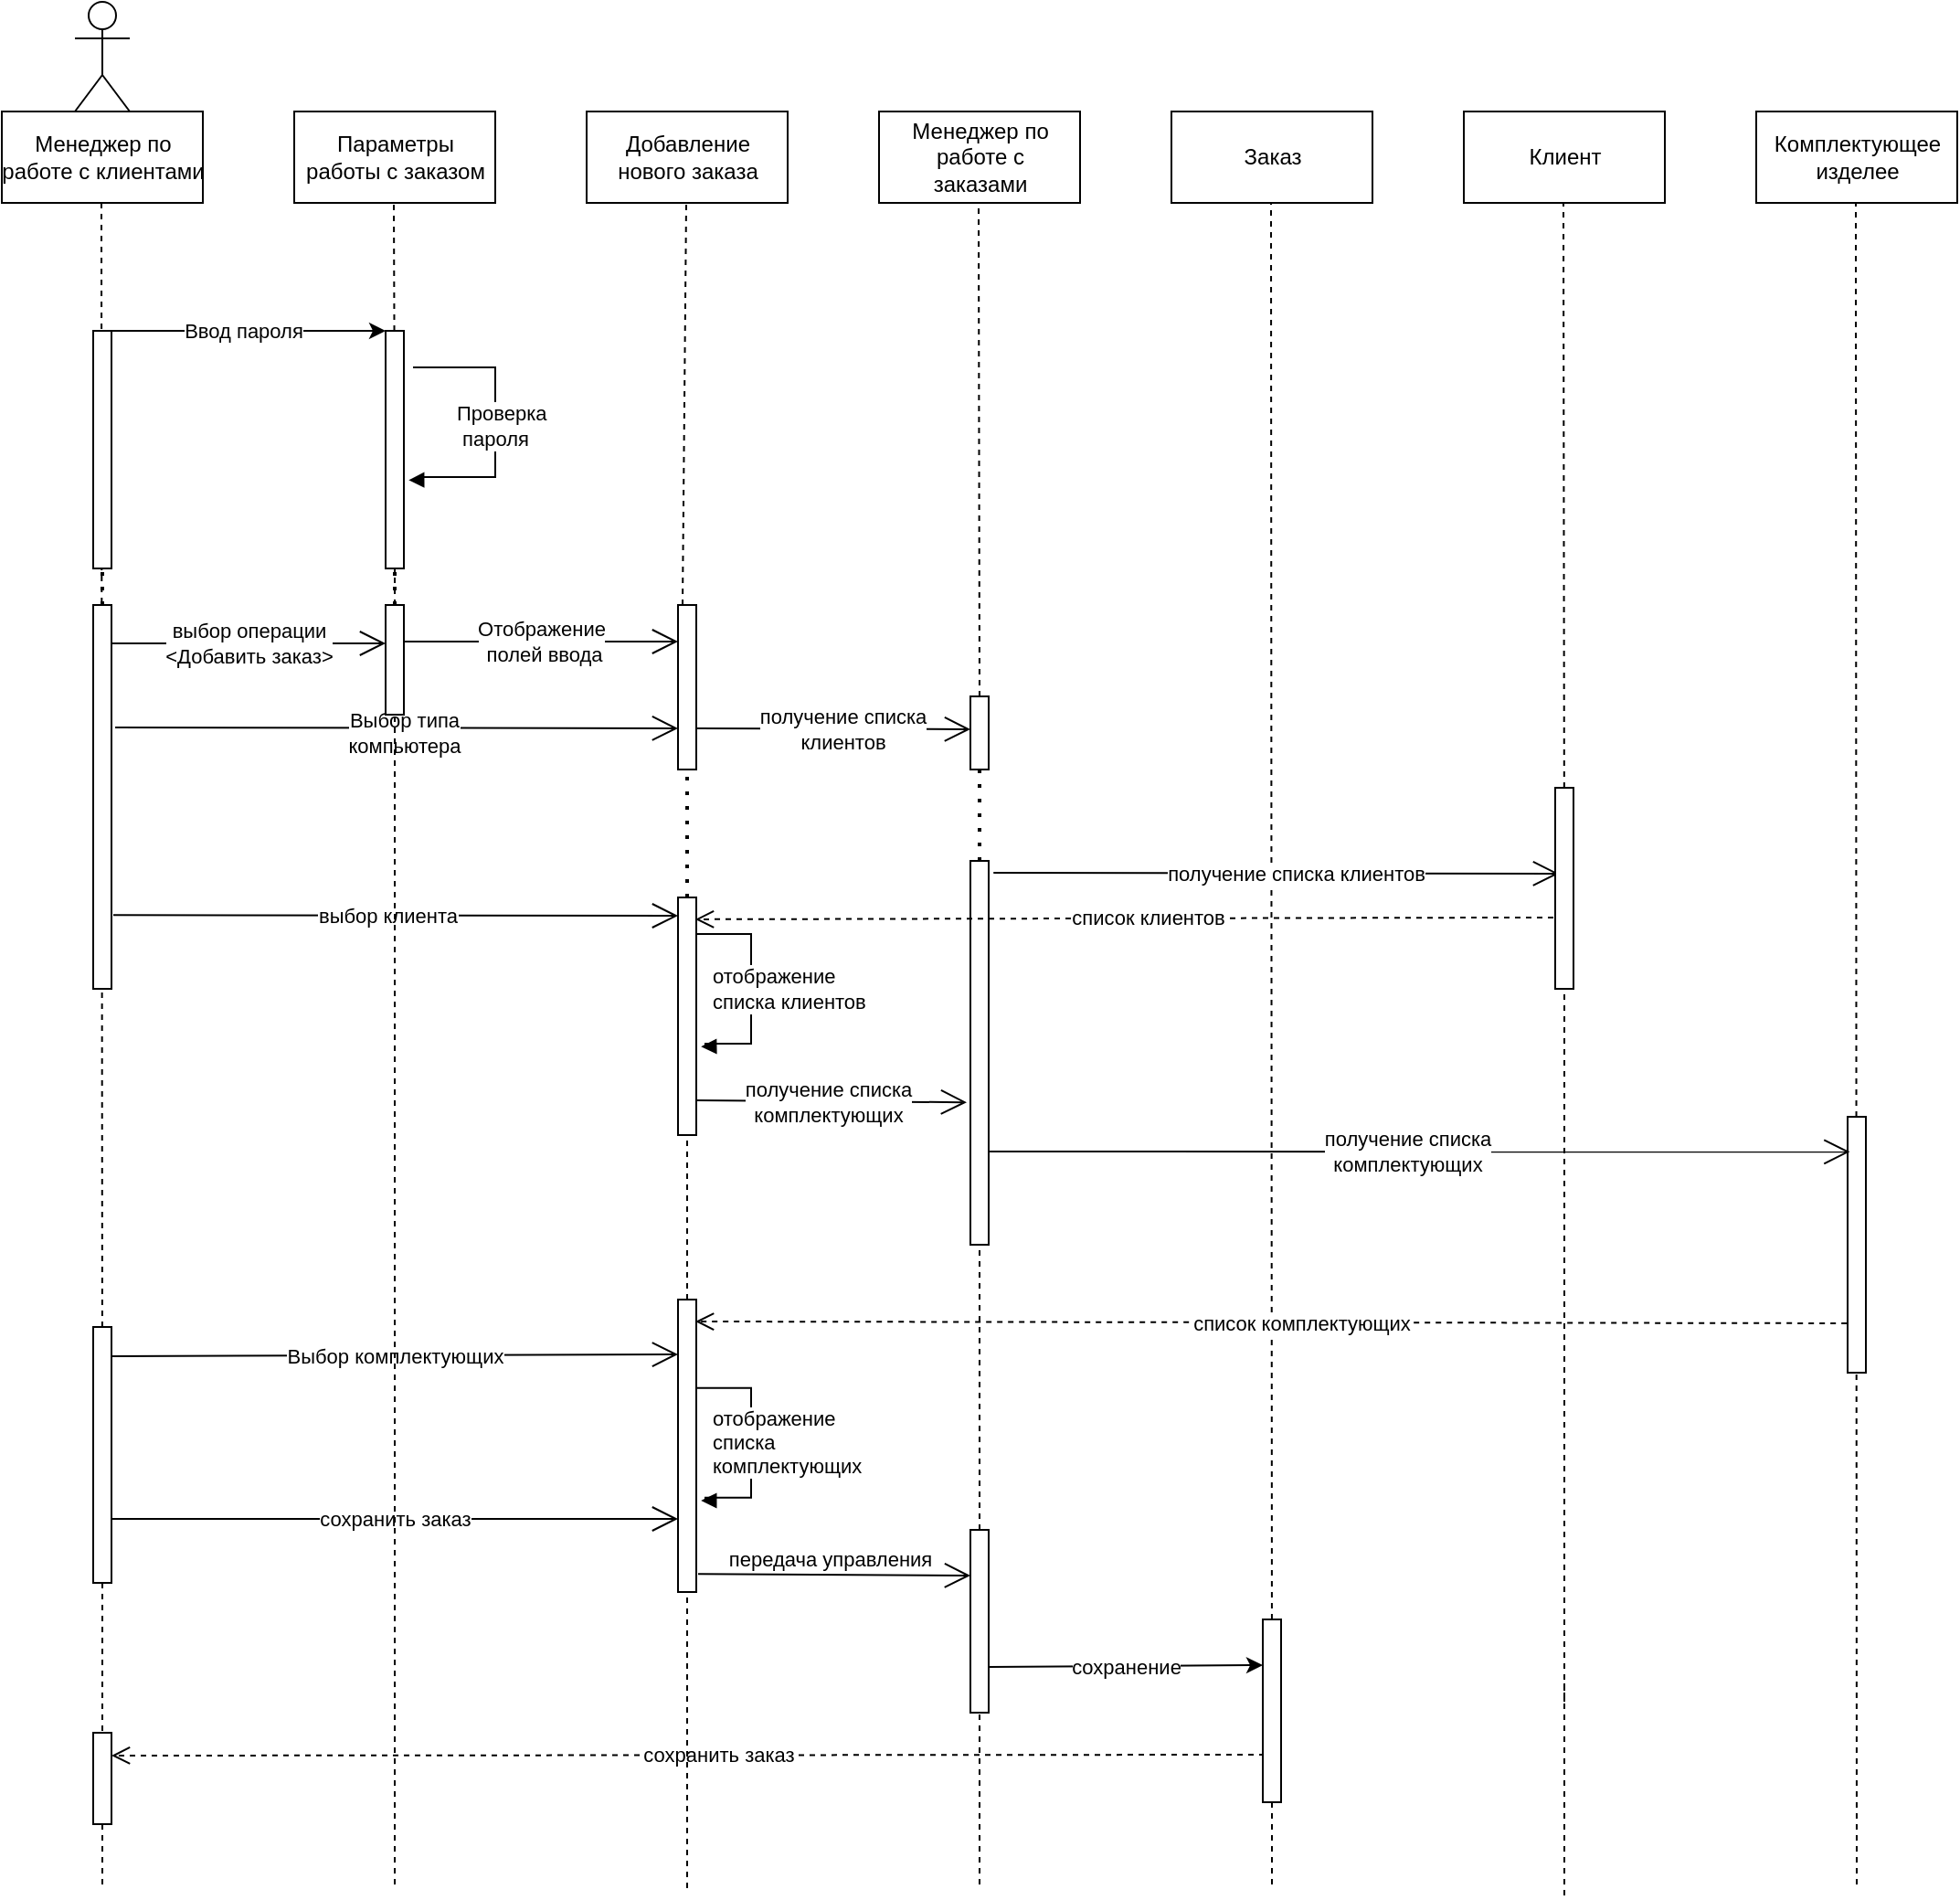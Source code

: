 <mxfile version="20.7.4" type="device"><diagram id="n3efhSJFvMKj9L9KV-4z" name="Страница 1"><mxGraphModel dx="1050" dy="577" grid="1" gridSize="10" guides="1" tooltips="1" connect="1" arrows="1" fold="1" page="1" pageScale="1" pageWidth="827" pageHeight="1169" math="0" shadow="0"><root><mxCell id="0"/><mxCell id="1" parent="0"/><mxCell id="Kjjj4HctwoxJLcuya42_-2" value="" style="shape=umlActor;verticalLabelPosition=bottom;verticalAlign=top;html=1;" parent="1" vertex="1"><mxGeometry x="110" y="130" width="30" height="60" as="geometry"/></mxCell><mxCell id="Kjjj4HctwoxJLcuya42_-3" value="Менеджер по &lt;br&gt;работе с клиентами" style="html=1;" parent="1" vertex="1"><mxGeometry x="70" y="190" width="110" height="50" as="geometry"/></mxCell><mxCell id="Kjjj4HctwoxJLcuya42_-4" value="Параметры &lt;br&gt;работы&amp;nbsp;с заказом" style="html=1;" parent="1" vertex="1"><mxGeometry x="230" y="190" width="110" height="50" as="geometry"/></mxCell><mxCell id="Kjjj4HctwoxJLcuya42_-6" value="Добавление &lt;br&gt;нового заказа" style="html=1;" parent="1" vertex="1"><mxGeometry x="390" y="190" width="110" height="50" as="geometry"/></mxCell><mxCell id="Kjjj4HctwoxJLcuya42_-7" value="Менеджер по &lt;br&gt;работе с &lt;br&gt;заказами" style="html=1;" parent="1" vertex="1"><mxGeometry x="550" y="190" width="110" height="50" as="geometry"/></mxCell><mxCell id="Kjjj4HctwoxJLcuya42_-8" value="Комплектующее&lt;br&gt;изделее" style="html=1;" parent="1" vertex="1"><mxGeometry x="1030" y="190" width="110" height="50" as="geometry"/></mxCell><mxCell id="Kjjj4HctwoxJLcuya42_-9" value="Клиент" style="html=1;" parent="1" vertex="1"><mxGeometry x="870" y="190" width="110" height="50" as="geometry"/></mxCell><mxCell id="Kjjj4HctwoxJLcuya42_-10" value="Заказ" style="html=1;" parent="1" vertex="1"><mxGeometry x="710" y="190" width="110" height="50" as="geometry"/></mxCell><mxCell id="Kjjj4HctwoxJLcuya42_-11" value="" style="endArrow=none;dashed=1;html=1;rounded=0;startArrow=none;" parent="1" edge="1" source="cR_k9mBB_uUn4YNNpBVw-106"><mxGeometry width="50" height="50" relative="1" as="geometry"><mxPoint x="125" y="1160" as="sourcePoint"/><mxPoint x="124.5" y="240" as="targetPoint"/></mxGeometry></mxCell><mxCell id="Kjjj4HctwoxJLcuya42_-12" value="" style="endArrow=none;dashed=1;html=1;rounded=0;startArrow=none;" parent="1" source="cR_k9mBB_uUn4YNNpBVw-80" edge="1"><mxGeometry width="50" height="50" relative="1" as="geometry"><mxPoint x="285" y="1160" as="sourcePoint"/><mxPoint x="284.5" y="240" as="targetPoint"/></mxGeometry></mxCell><mxCell id="Kjjj4HctwoxJLcuya42_-13" value="" style="endArrow=none;dashed=1;html=1;rounded=0;startArrow=none;exitX=0.25;exitY=0;exitDx=0;exitDy=0;" parent="1" source="cR_k9mBB_uUn4YNNpBVw-85" edge="1"><mxGeometry width="50" height="50" relative="1" as="geometry"><mxPoint x="444.904" y="430" as="sourcePoint"/><mxPoint x="444.5" y="240" as="targetPoint"/></mxGeometry></mxCell><mxCell id="Kjjj4HctwoxJLcuya42_-14" value="" style="endArrow=none;dashed=1;html=1;rounded=0;startArrow=none;exitX=0.5;exitY=0;exitDx=0;exitDy=0;" parent="1" source="cR_k9mBB_uUn4YNNpBVw-90" edge="1"><mxGeometry width="50" height="50" relative="1" as="geometry"><mxPoint x="604.956" y="500" as="sourcePoint"/><mxPoint x="604.5" y="240" as="targetPoint"/></mxGeometry></mxCell><mxCell id="Kjjj4HctwoxJLcuya42_-15" value="" style="endArrow=none;dashed=1;html=1;rounded=0;startArrow=none;" parent="1" source="ddAwjTjZbE9qTBh4ChF9-7" edge="1"><mxGeometry width="50" height="50" relative="1" as="geometry"><mxPoint x="765" y="1160" as="sourcePoint"/><mxPoint x="764.5" y="240" as="targetPoint"/></mxGeometry></mxCell><mxCell id="Kjjj4HctwoxJLcuya42_-16" value="" style="endArrow=none;dashed=1;html=1;rounded=0;startArrow=none;" parent="1" source="cR_k9mBB_uUn4YNNpBVw-97" edge="1"><mxGeometry width="50" height="50" relative="1" as="geometry"><mxPoint x="925" y="1166" as="sourcePoint"/><mxPoint x="924.5" y="240" as="targetPoint"/></mxGeometry></mxCell><mxCell id="XwZzu9197_DpR5d1Z3Vu-1" value="" style="endArrow=none;dashed=1;html=1;rounded=0;" parent="1" edge="1"><mxGeometry width="50" height="50" relative="1" as="geometry"><mxPoint x="1085" y="1160" as="sourcePoint"/><mxPoint x="1084.5" y="240" as="targetPoint"/></mxGeometry></mxCell><mxCell id="XwZzu9197_DpR5d1Z3Vu-19" value="" style="endArrow=none;dashed=1;html=1;rounded=0;startArrow=none;" parent="1" source="cR_k9mBB_uUn4YNNpBVw-111" edge="1"><mxGeometry width="50" height="50" relative="1" as="geometry"><mxPoint x="605" y="1160" as="sourcePoint"/><mxPoint x="605" y="810" as="targetPoint"/></mxGeometry></mxCell><mxCell id="XwZzu9197_DpR5d1Z3Vu-25" value="" style="endArrow=none;dashed=1;html=1;rounded=0;startArrow=none;" parent="1" source="cR_k9mBB_uUn4YNNpBVw-105" edge="1"><mxGeometry width="50" height="50" relative="1" as="geometry"><mxPoint x="445" y="1162" as="sourcePoint"/><mxPoint x="445" y="730" as="targetPoint"/></mxGeometry></mxCell><mxCell id="cR_k9mBB_uUn4YNNpBVw-77" value="" style="whiteSpace=wrap;html=1;" parent="1" vertex="1"><mxGeometry x="120" y="310" width="10" height="130" as="geometry"/></mxCell><mxCell id="cR_k9mBB_uUn4YNNpBVw-78" value="" style="endArrow=none;dashed=1;html=1;dashPattern=1 3;strokeWidth=2;startArrow=none;rounded=0;" parent="1" source="cR_k9mBB_uUn4YNNpBVw-83" target="cR_k9mBB_uUn4YNNpBVw-77" edge="1"><mxGeometry width="50" height="50" relative="1" as="geometry"><mxPoint x="124.84" y="1302" as="sourcePoint"/><mxPoint x="124.5" y="290" as="targetPoint"/></mxGeometry></mxCell><mxCell id="cR_k9mBB_uUn4YNNpBVw-79" value="Ввод пароля" style="endArrow=classic;html=1;entryX=0;entryY=0;entryDx=0;entryDy=0;exitX=1;exitY=0;exitDx=0;exitDy=0;rounded=0;" parent="1" source="cR_k9mBB_uUn4YNNpBVw-77" target="cR_k9mBB_uUn4YNNpBVw-80" edge="1"><mxGeometry x="-0.04" width="50" height="50" relative="1" as="geometry"><mxPoint x="140" y="310" as="sourcePoint"/><mxPoint x="250" y="320" as="targetPoint"/><mxPoint as="offset"/></mxGeometry></mxCell><mxCell id="cR_k9mBB_uUn4YNNpBVw-81" value="" style="endArrow=none;dashed=1;html=1;dashPattern=1 3;strokeWidth=2;startArrow=none;rounded=0;" parent="1" source="cR_k9mBB_uUn4YNNpBVw-88" target="cR_k9mBB_uUn4YNNpBVw-80" edge="1"><mxGeometry width="50" height="50" relative="1" as="geometry"><mxPoint x="259.84" y="1302" as="sourcePoint"/><mxPoint x="259.5" y="290" as="targetPoint"/></mxGeometry></mxCell><mxCell id="cR_k9mBB_uUn4YNNpBVw-82" value="Проверка&amp;nbsp;&lt;br&gt;&amp;nbsp;пароля" style="edgeStyle=orthogonalEdgeStyle;html=1;align=left;spacingLeft=2;endArrow=block;entryX=1.262;entryY=0.628;entryDx=0;entryDy=0;entryPerimeter=0;rounded=0;exitX=1.5;exitY=0.154;exitDx=0;exitDy=0;exitPerimeter=0;" parent="1" source="cR_k9mBB_uUn4YNNpBVw-80" target="cR_k9mBB_uUn4YNNpBVw-80" edge="1"><mxGeometry x="0.009" y="-25" relative="1" as="geometry"><mxPoint x="265" y="330" as="sourcePoint"/><Array as="points"><mxPoint x="340" y="330"/><mxPoint x="340" y="390"/><mxPoint x="300" y="390"/><mxPoint x="300" y="392"/></Array><mxPoint x="270" y="350" as="targetPoint"/><mxPoint as="offset"/></mxGeometry></mxCell><mxCell id="cR_k9mBB_uUn4YNNpBVw-83" value="" style="whiteSpace=wrap;html=1;" parent="1" vertex="1"><mxGeometry x="120" y="460" width="10" height="210" as="geometry"/></mxCell><mxCell id="cR_k9mBB_uUn4YNNpBVw-85" value="" style="whiteSpace=wrap;html=1;" parent="1" vertex="1"><mxGeometry x="440" y="460" width="10" height="90" as="geometry"/></mxCell><mxCell id="cR_k9mBB_uUn4YNNpBVw-86" value="" style="endArrow=none;dashed=1;html=1;dashPattern=1 3;strokeWidth=2;startArrow=none;rounded=0;" parent="1" source="cR_k9mBB_uUn4YNNpBVw-93" target="cR_k9mBB_uUn4YNNpBVw-85" edge="1"><mxGeometry width="50" height="50" relative="1" as="geometry"><mxPoint x="399.84" y="1302" as="sourcePoint"/><mxPoint x="399.5" y="290" as="targetPoint"/></mxGeometry></mxCell><mxCell id="cR_k9mBB_uUn4YNNpBVw-89" value="Выбор типа&lt;br/&gt;компьютера " style="endArrow=open;endFill=1;endSize=12;html=1;entryX=0;entryY=0.75;entryDx=0;entryDy=0;rounded=0;" parent="1" target="cR_k9mBB_uUn4YNNpBVw-85" edge="1"><mxGeometry x="0.026" y="-3" width="160" relative="1" as="geometry"><mxPoint x="132" y="527" as="sourcePoint"/><mxPoint x="290" y="530" as="targetPoint"/><mxPoint as="offset"/></mxGeometry></mxCell><mxCell id="cR_k9mBB_uUn4YNNpBVw-90" value="" style="whiteSpace=wrap;html=1;" parent="1" vertex="1"><mxGeometry x="600" y="510" width="10" height="40" as="geometry"/></mxCell><mxCell id="cR_k9mBB_uUn4YNNpBVw-91" value="" style="endArrow=none;dashed=1;html=1;dashPattern=1 3;strokeWidth=2;startArrow=none;rounded=0;" parent="1" source="cR_k9mBB_uUn4YNNpBVw-96" target="cR_k9mBB_uUn4YNNpBVw-90" edge="1"><mxGeometry width="50" height="50" relative="1" as="geometry"><mxPoint x="539.84" y="1302" as="sourcePoint"/><mxPoint x="539.995" y="290" as="targetPoint"/></mxGeometry></mxCell><mxCell id="cR_k9mBB_uUn4YNNpBVw-92" value="получение списка &lt;br&gt;клиентов" style="endArrow=open;endFill=1;endSize=12;html=1;rounded=0;exitX=1;exitY=0.75;exitDx=0;exitDy=0;" parent="1" source="cR_k9mBB_uUn4YNNpBVw-85" edge="1"><mxGeometry x="0.071" width="160" relative="1" as="geometry"><mxPoint x="395" y="550" as="sourcePoint"/><mxPoint x="600" y="528" as="targetPoint"/><mxPoint as="offset"/></mxGeometry></mxCell><mxCell id="cR_k9mBB_uUn4YNNpBVw-93" value="" style="whiteSpace=wrap;html=1;" parent="1" vertex="1"><mxGeometry x="440" y="620" width="10" height="130" as="geometry"/></mxCell><mxCell id="cR_k9mBB_uUn4YNNpBVw-94" value="выбор клиента" style="endArrow=open;endFill=1;endSize=12;html=1;entryX=0;entryY=0.077;entryDx=0;entryDy=0;rounded=0;entryPerimeter=0;" parent="1" target="cR_k9mBB_uUn4YNNpBVw-93" edge="1"><mxGeometry x="-0.027" width="160" relative="1" as="geometry"><mxPoint x="131" y="629.66" as="sourcePoint"/><mxPoint x="394" y="630.16" as="targetPoint"/><mxPoint as="offset"/></mxGeometry></mxCell><mxCell id="cR_k9mBB_uUn4YNNpBVw-95" value="отображение &lt;br&gt;списка клиентов" style="edgeStyle=orthogonalEdgeStyle;html=1;align=left;spacingLeft=2;endArrow=block;entryX=1.262;entryY=0.628;entryDx=0;entryDy=0;entryPerimeter=0;rounded=0;" parent="1" edge="1"><mxGeometry x="0.009" y="-25" relative="1" as="geometry"><mxPoint x="450" y="640" as="sourcePoint"/><Array as="points"><mxPoint x="480" y="640"/><mxPoint x="480" y="700"/><mxPoint x="455" y="700"/><mxPoint x="455" y="702"/></Array><mxPoint x="452.62" y="701.64" as="targetPoint"/><mxPoint as="offset"/></mxGeometry></mxCell><mxCell id="cR_k9mBB_uUn4YNNpBVw-96" value="" style="whiteSpace=wrap;html=1;" parent="1" vertex="1"><mxGeometry x="600" y="600" width="10" height="210" as="geometry"/></mxCell><mxCell id="cR_k9mBB_uUn4YNNpBVw-99" value="получение списка клиентов" style="endArrow=open;endFill=1;endSize=12;html=1;entryX=0.2;entryY=0.427;entryDx=0;entryDy=0;exitX=1.262;exitY=0.031;exitDx=0;exitDy=0;exitPerimeter=0;rounded=0;entryPerimeter=0;" parent="1" source="cR_k9mBB_uUn4YNNpBVw-96" target="cR_k9mBB_uUn4YNNpBVw-97" edge="1"><mxGeometry x="0.071" width="160" relative="1" as="geometry"><mxPoint x="675" y="564.66" as="sourcePoint"/><mxPoint x="815" y="564.66" as="targetPoint"/><mxPoint as="offset"/></mxGeometry></mxCell><mxCell id="cR_k9mBB_uUn4YNNpBVw-100" value="список клиентов" style="html=1;verticalAlign=bottom;endArrow=open;dashed=1;endSize=8;entryX=0.948;entryY=0.092;entryDx=0;entryDy=0;entryPerimeter=0;rounded=0;exitX=-0.1;exitY=0.645;exitDx=0;exitDy=0;exitPerimeter=0;" parent="1" source="cR_k9mBB_uUn4YNNpBVw-97" target="cR_k9mBB_uUn4YNNpBVw-93" edge="1"><mxGeometry x="-0.052" y="9" relative="1" as="geometry"><mxPoint x="815" y="620" as="sourcePoint"/><mxPoint x="735" y="620" as="targetPoint"/><mxPoint as="offset"/></mxGeometry></mxCell><mxCell id="cR_k9mBB_uUn4YNNpBVw-101" value="получение списка &lt;br&gt;комплектующих" style="endArrow=open;endFill=1;endSize=12;html=1;entryX=-0.2;entryY=0.629;entryDx=0;entryDy=0;rounded=0;entryPerimeter=0;" parent="1" target="cR_k9mBB_uUn4YNNpBVw-96" edge="1"><mxGeometry x="-0.027" width="160" relative="1" as="geometry"><mxPoint x="450" y="731" as="sourcePoint"/><mxPoint x="575" y="730.5" as="targetPoint"/><mxPoint as="offset"/></mxGeometry></mxCell><mxCell id="cR_k9mBB_uUn4YNNpBVw-102" value="" style="whiteSpace=wrap;html=1;" parent="1" vertex="1"><mxGeometry x="1080" y="740" width="10" height="140" as="geometry"/></mxCell><mxCell id="cR_k9mBB_uUn4YNNpBVw-103" value="получение списка &lt;br&gt;комплектующих" style="endArrow=open;endFill=1;endSize=12;html=1;entryX=0.124;entryY=0.137;entryDx=0;entryDy=0;entryPerimeter=0;rounded=0;" parent="1" target="cR_k9mBB_uUn4YNNpBVw-102" edge="1"><mxGeometry x="-0.027" width="160" relative="1" as="geometry"><mxPoint x="610" y="759" as="sourcePoint"/><mxPoint x="670" y="760" as="targetPoint"/><mxPoint as="offset"/></mxGeometry></mxCell><mxCell id="cR_k9mBB_uUn4YNNpBVw-104" value="сохранить заказ" style="html=1;verticalAlign=bottom;endArrow=open;dashed=1;endSize=8;entryX=1;entryY=0.25;entryDx=0;entryDy=0;rounded=0;exitX=0;exitY=0.75;exitDx=0;exitDy=0;" parent="1" edge="1" target="ddAwjTjZbE9qTBh4ChF9-10"><mxGeometry x="-0.052" y="9" relative="1" as="geometry"><mxPoint x="761.0" y="1089" as="sourcePoint"/><mxPoint x="131" y="1094" as="targetPoint"/><mxPoint as="offset"/></mxGeometry></mxCell><mxCell id="cR_k9mBB_uUn4YNNpBVw-107" value="" style="endArrow=none;dashed=1;html=1;dashPattern=1 3;strokeWidth=2;rounded=0;" parent="1" target="cR_k9mBB_uUn4YNNpBVw-106" edge="1"><mxGeometry width="50" height="50" relative="1" as="geometry"><mxPoint x="124.84" y="862" as="sourcePoint"/><mxPoint x="124.977" y="230" as="targetPoint"/></mxGeometry></mxCell><mxCell id="cR_k9mBB_uUn4YNNpBVw-108" value="Выбор комплектующих" style="endArrow=open;endFill=1;endSize=12;html=1;entryX=0;entryY=0.35;entryDx=0;entryDy=0;entryPerimeter=0;rounded=0;" parent="1" edge="1"><mxGeometry width="160" relative="1" as="geometry"><mxPoint x="130" y="871" as="sourcePoint"/><mxPoint x="440" y="870" as="targetPoint"/></mxGeometry></mxCell><mxCell id="cR_k9mBB_uUn4YNNpBVw-109" value="сохранить заказ" style="endArrow=open;endFill=1;endSize=12;html=1;rounded=0;exitX=1;exitY=0.75;exitDx=0;exitDy=0;entryX=0;entryY=0.75;entryDx=0;entryDy=0;" parent="1" source="cR_k9mBB_uUn4YNNpBVw-106" edge="1" target="cR_k9mBB_uUn4YNNpBVw-105"><mxGeometry width="160" relative="1" as="geometry"><mxPoint x="130" y="920.5" as="sourcePoint"/><mxPoint x="445" y="960" as="targetPoint"/></mxGeometry></mxCell><mxCell id="cR_k9mBB_uUn4YNNpBVw-110" value="отображение &lt;br&gt;списка &lt;br&gt;комплектующих" style="edgeStyle=orthogonalEdgeStyle;html=1;align=left;spacingLeft=2;endArrow=block;entryX=1.262;entryY=0.628;entryDx=0;entryDy=0;entryPerimeter=0;rounded=0;" parent="1" edge="1"><mxGeometry x="0.009" y="-25" relative="1" as="geometry"><mxPoint x="450" y="888.36" as="sourcePoint"/><Array as="points"><mxPoint x="480" y="888.36"/><mxPoint x="480" y="948.36"/><mxPoint x="455" y="948.36"/><mxPoint x="455" y="950.36"/></Array><mxPoint x="452.62" y="950.0" as="targetPoint"/><mxPoint as="offset"/></mxGeometry></mxCell><mxCell id="cR_k9mBB_uUn4YNNpBVw-113" value="сохранение" style="endArrow=classic;html=1;exitX=1;exitY=0.75;exitDx=0;exitDy=0;rounded=0;entryX=0;entryY=0.25;entryDx=0;entryDy=0;" parent="1" source="cR_k9mBB_uUn4YNNpBVw-111" edge="1" target="ddAwjTjZbE9qTBh4ChF9-7"><mxGeometry width="50" height="50" relative="1" as="geometry"><mxPoint x="685" y="1044.5" as="sourcePoint"/><mxPoint x="760" y="1035" as="targetPoint"/></mxGeometry></mxCell><mxCell id="cR_k9mBB_uUn4YNNpBVw-114" value="передача управления" style="endArrow=open;endFill=1;endSize=12;html=1;rounded=0;exitX=1.1;exitY=0.938;exitDx=0;exitDy=0;exitPerimeter=0;entryX=0;entryY=0.25;entryDx=0;entryDy=0;" parent="1" source="cR_k9mBB_uUn4YNNpBVw-105" target="cR_k9mBB_uUn4YNNpBVw-111" edge="1"><mxGeometry x="-0.037" y="9" width="160" relative="1" as="geometry"><mxPoint x="450" y="1000.88" as="sourcePoint"/><mxPoint x="760" y="980" as="targetPoint"/><mxPoint as="offset"/></mxGeometry></mxCell><mxCell id="cR_k9mBB_uUn4YNNpBVw-80" value="" style="whiteSpace=wrap;html=1;" parent="1" vertex="1"><mxGeometry x="280" y="310" width="10" height="130" as="geometry"/></mxCell><mxCell id="cR_k9mBB_uUn4YNNpBVw-115" value="" style="endArrow=none;dashed=1;html=1;rounded=0;startArrow=none;" parent="1" source="cR_k9mBB_uUn4YNNpBVw-88" target="cR_k9mBB_uUn4YNNpBVw-80" edge="1"><mxGeometry width="50" height="50" relative="1" as="geometry"><mxPoint x="285" y="1160" as="sourcePoint"/><mxPoint x="284.5" y="240" as="targetPoint"/></mxGeometry></mxCell><mxCell id="cR_k9mBB_uUn4YNNpBVw-88" value="" style="whiteSpace=wrap;html=1;" parent="1" vertex="1"><mxGeometry x="280" y="460" width="10" height="60" as="geometry"/></mxCell><mxCell id="cR_k9mBB_uUn4YNNpBVw-116" value="" style="endArrow=none;dashed=1;html=1;rounded=0;" parent="1" target="cR_k9mBB_uUn4YNNpBVw-88" edge="1"><mxGeometry width="50" height="50" relative="1" as="geometry"><mxPoint x="285" y="1160" as="sourcePoint"/><mxPoint x="285" y="440" as="targetPoint"/></mxGeometry></mxCell><mxCell id="cR_k9mBB_uUn4YNNpBVw-97" value="" style="whiteSpace=wrap;html=1;" parent="1" vertex="1"><mxGeometry x="920" y="560" width="10" height="110" as="geometry"/></mxCell><mxCell id="cR_k9mBB_uUn4YNNpBVw-119" value="" style="endArrow=none;dashed=1;html=1;rounded=0;startArrow=none;" parent="1" target="cR_k9mBB_uUn4YNNpBVw-97" edge="1"><mxGeometry width="50" height="50" relative="1" as="geometry"><mxPoint x="925" y="1060" as="sourcePoint"/><mxPoint x="924.5" y="240" as="targetPoint"/></mxGeometry></mxCell><mxCell id="cR_k9mBB_uUn4YNNpBVw-120" value="" style="endArrow=none;dashed=1;html=1;rounded=0;" parent="1" edge="1"><mxGeometry width="50" height="50" relative="1" as="geometry"><mxPoint x="925" y="1166" as="sourcePoint"/><mxPoint x="925.0" y="1050" as="targetPoint"/></mxGeometry></mxCell><mxCell id="cR_k9mBB_uUn4YNNpBVw-122" value="выбор операции &lt;br&gt;&amp;lt;Добавить заказ&amp;gt;" style="endArrow=open;endFill=1;endSize=12;html=1;rounded=0;exitX=1;exitY=0.1;exitDx=0;exitDy=0;exitPerimeter=0;" parent="1" source="cR_k9mBB_uUn4YNNpBVw-83" edge="1"><mxGeometry width="160" relative="1" as="geometry"><mxPoint x="140" y="490" as="sourcePoint"/><mxPoint x="280" y="481" as="targetPoint"/></mxGeometry></mxCell><mxCell id="cR_k9mBB_uUn4YNNpBVw-123" value="Отображение&lt;br&gt;&amp;nbsp;полей ввода" style="endArrow=open;endFill=1;endSize=12;html=1;rounded=0;exitX=1;exitY=0.1;exitDx=0;exitDy=0;exitPerimeter=0;" parent="1" edge="1"><mxGeometry width="160" relative="1" as="geometry"><mxPoint x="290" y="480" as="sourcePoint"/><mxPoint x="440" y="480" as="targetPoint"/></mxGeometry></mxCell><mxCell id="cR_k9mBB_uUn4YNNpBVw-105" value="" style="whiteSpace=wrap;html=1;" parent="1" vertex="1"><mxGeometry x="440" y="840" width="10" height="160" as="geometry"/></mxCell><mxCell id="ddAwjTjZbE9qTBh4ChF9-2" value="" style="endArrow=none;dashed=1;html=1;rounded=0;" parent="1" target="cR_k9mBB_uUn4YNNpBVw-105" edge="1"><mxGeometry width="50" height="50" relative="1" as="geometry"><mxPoint x="445" y="1162" as="sourcePoint"/><mxPoint x="445" y="730" as="targetPoint"/></mxGeometry></mxCell><mxCell id="cR_k9mBB_uUn4YNNpBVw-111" value="" style="whiteSpace=wrap;html=1;" parent="1" vertex="1"><mxGeometry x="600" y="966" width="10" height="100" as="geometry"/></mxCell><mxCell id="ddAwjTjZbE9qTBh4ChF9-6" value="" style="endArrow=none;dashed=1;html=1;rounded=0;" parent="1" target="cR_k9mBB_uUn4YNNpBVw-111" edge="1"><mxGeometry width="50" height="50" relative="1" as="geometry"><mxPoint x="605" y="1160" as="sourcePoint"/><mxPoint x="605" y="810" as="targetPoint"/></mxGeometry></mxCell><mxCell id="ddAwjTjZbE9qTBh4ChF9-7" value="" style="whiteSpace=wrap;html=1;" parent="1" vertex="1"><mxGeometry x="760" y="1015" width="10" height="100" as="geometry"/></mxCell><mxCell id="ddAwjTjZbE9qTBh4ChF9-9" value="" style="endArrow=none;dashed=1;html=1;rounded=0;" parent="1" target="ddAwjTjZbE9qTBh4ChF9-7" edge="1"><mxGeometry width="50" height="50" relative="1" as="geometry"><mxPoint x="765.0" y="1160" as="sourcePoint"/><mxPoint x="764.5" y="240" as="targetPoint"/></mxGeometry></mxCell><mxCell id="ddAwjTjZbE9qTBh4ChF9-14" value="список комплектующих" style="html=1;verticalAlign=bottom;endArrow=open;dashed=1;endSize=8;entryX=0.952;entryY=0.075;entryDx=0;entryDy=0;rounded=0;entryPerimeter=0;exitX=-0.041;exitY=0.807;exitDx=0;exitDy=0;exitPerimeter=0;" parent="1" edge="1" target="cR_k9mBB_uUn4YNNpBVw-105" source="cR_k9mBB_uUn4YNNpBVw-102"><mxGeometry x="-0.052" y="9" relative="1" as="geometry"><mxPoint x="1080" y="835" as="sourcePoint"/><mxPoint x="450" y="835" as="targetPoint"/><mxPoint as="offset"/></mxGeometry></mxCell><mxCell id="cR_k9mBB_uUn4YNNpBVw-106" value="" style="whiteSpace=wrap;html=1;" parent="1" vertex="1"><mxGeometry x="120" y="855" width="10" height="140" as="geometry"/></mxCell><mxCell id="PzTet5OgLVtIGqW96riu-1" value="" style="endArrow=none;dashed=1;html=1;rounded=0;" edge="1" parent="1" target="cR_k9mBB_uUn4YNNpBVw-106"><mxGeometry width="50" height="50" relative="1" as="geometry"><mxPoint x="125" y="1160" as="sourcePoint"/><mxPoint x="124.5" y="240" as="targetPoint"/></mxGeometry></mxCell><mxCell id="ddAwjTjZbE9qTBh4ChF9-10" value="" style="whiteSpace=wrap;html=1;" parent="1" vertex="1"><mxGeometry x="120" y="1077" width="10" height="50" as="geometry"/></mxCell></root></mxGraphModel></diagram></mxfile>